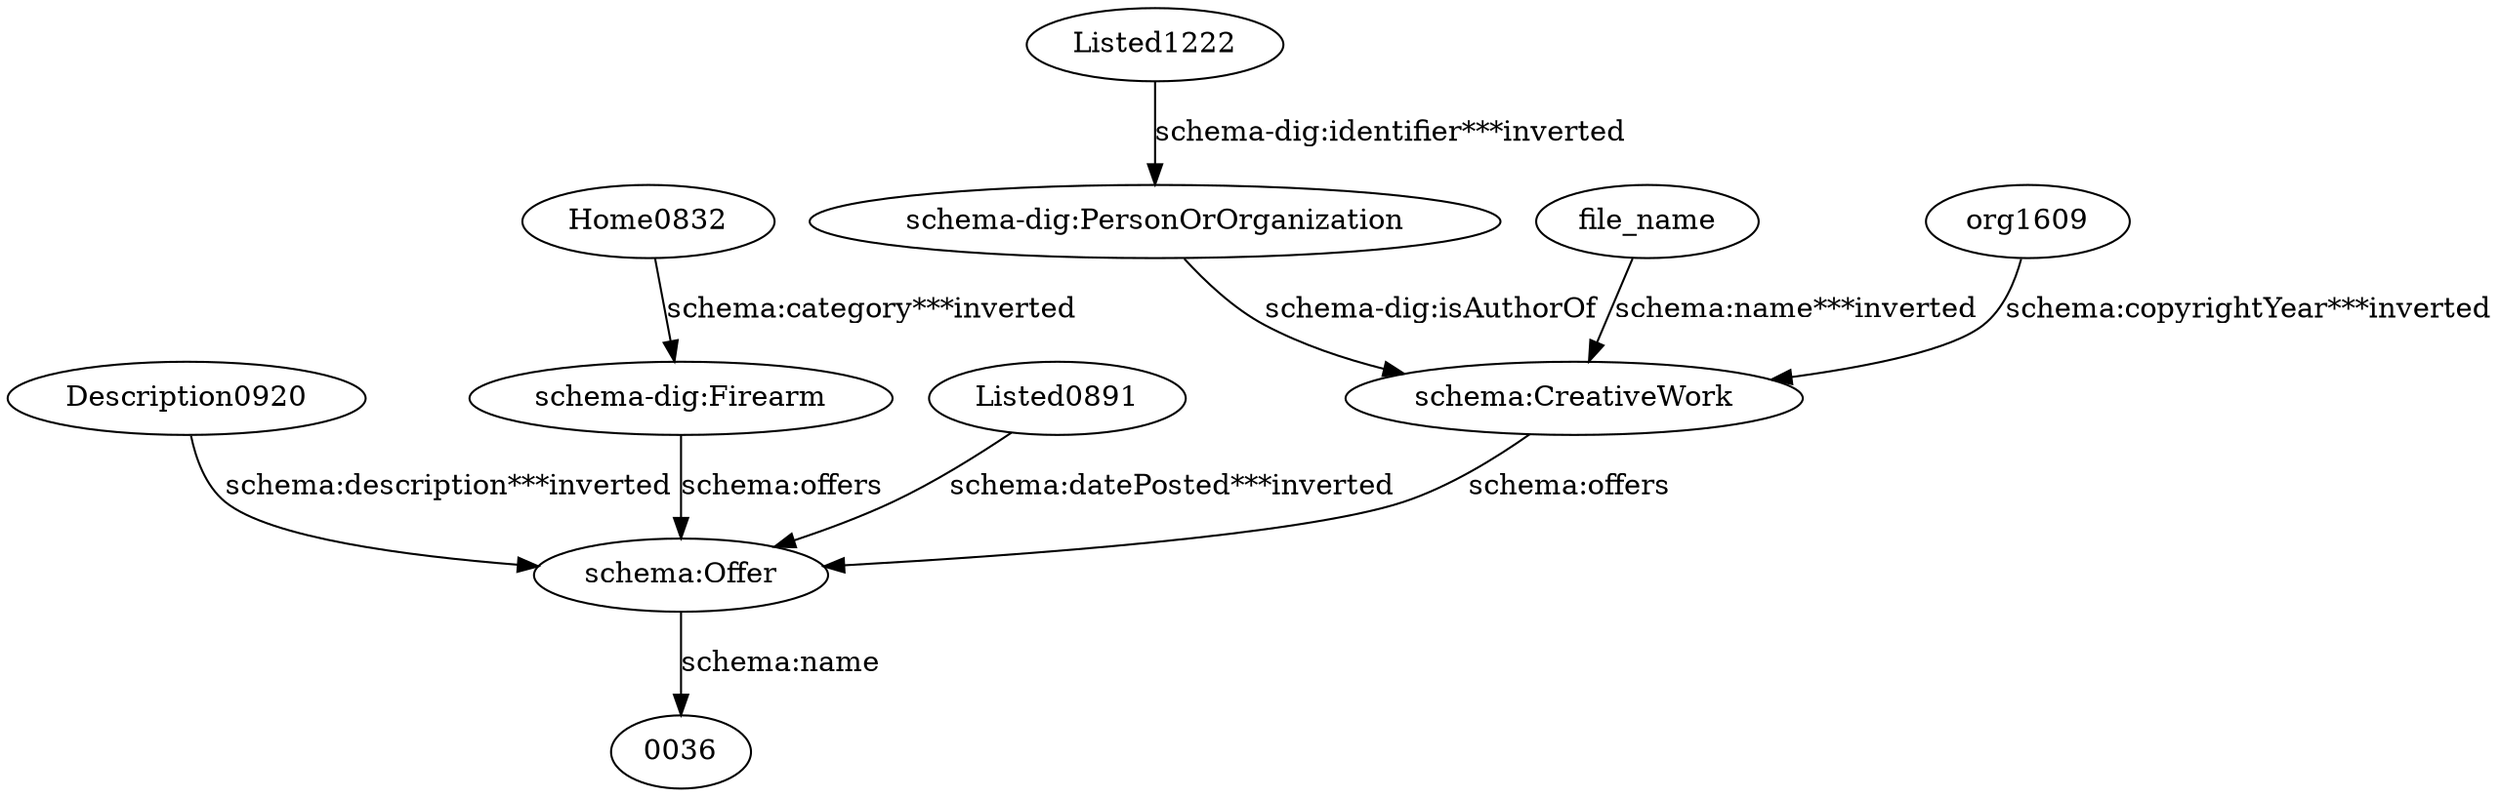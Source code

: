 digraph {
  Description0920 [type=attribute_name,label=Description0920]
  "schema:Offer1" [type=class_uri,label="schema:Offer"]
  Home0832 [type=attribute_name,label=Home0832]
  "schema-dig:Firearm1" [type=class_uri,label="schema-dig:Firearm"]
  Listed0891 [type=attribute_name,label=Listed0891]
  Listed1222 [type=attribute_name,label=Listed1222]
  "schema-dig:PersonOrOrganization1" [type=class_uri,label="schema-dig:PersonOrOrganization"]
  file_name [type=attribute_name,label=file_name]
  "schema:CreativeWork1" [type=class_uri,label="schema:CreativeWork"]
  org1609 [type=attribute_name,label=org1609]
  "0036" [type=attribute_name,label="0036"]
  Description0920 -> "schema:Offer1" [type=st_property_uri,label="schema:description***inverted",weight=1]
  Home0832 -> "schema-dig:Firearm1" [type=st_property_uri,label="schema:category***inverted",weight=1]
  Listed0891 -> "schema:Offer1" [type=st_property_uri,label="schema:datePosted***inverted",weight=1]
  Listed1222 -> "schema-dig:PersonOrOrganization1" [type=st_property_uri,label="schema-dig:identifier***inverted",weight=1]
  file_name -> "schema:CreativeWork1" [type=st_property_uri,label="schema:name***inverted",weight=1]
  org1609 -> "schema:CreativeWork1" [type=st_property_uri,label="schema:copyrightYear***inverted",weight=1]
  "schema-dig:Firearm1" -> "schema:Offer1" [label="schema:offers",type=inherited,weight=4]
  "schema-dig:PersonOrOrganization1" -> "schema:CreativeWork1" [label="schema-dig:isAuthorOf",type=direct_property_uri,weight=1]
  "schema:CreativeWork1" -> "schema:Offer1" [label="schema:offers",type=direct_property_uri,weight=1]
  "schema:Offer1" -> "0036" [label="schema:name",type=st_property_uri]
}
